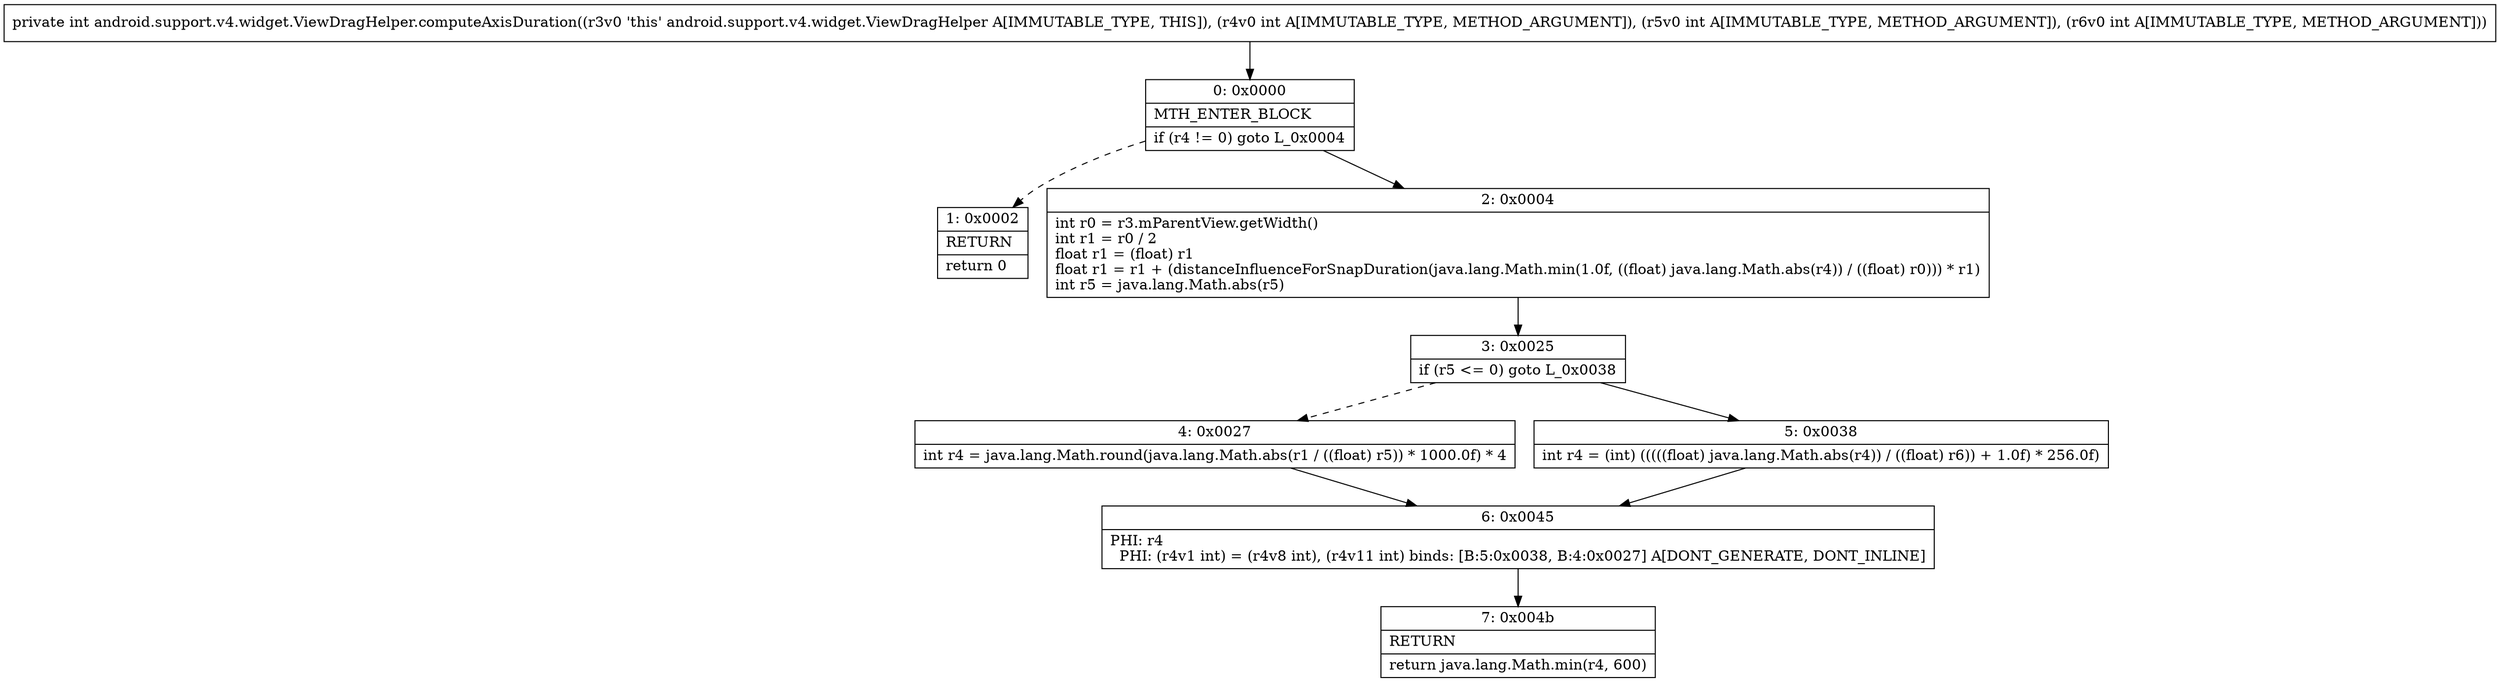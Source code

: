 digraph "CFG forandroid.support.v4.widget.ViewDragHelper.computeAxisDuration(III)I" {
Node_0 [shape=record,label="{0\:\ 0x0000|MTH_ENTER_BLOCK\l|if (r4 != 0) goto L_0x0004\l}"];
Node_1 [shape=record,label="{1\:\ 0x0002|RETURN\l|return 0\l}"];
Node_2 [shape=record,label="{2\:\ 0x0004|int r0 = r3.mParentView.getWidth()\lint r1 = r0 \/ 2\lfloat r1 = (float) r1\lfloat r1 = r1 + (distanceInfluenceForSnapDuration(java.lang.Math.min(1.0f, ((float) java.lang.Math.abs(r4)) \/ ((float) r0))) * r1)\lint r5 = java.lang.Math.abs(r5)\l}"];
Node_3 [shape=record,label="{3\:\ 0x0025|if (r5 \<= 0) goto L_0x0038\l}"];
Node_4 [shape=record,label="{4\:\ 0x0027|int r4 = java.lang.Math.round(java.lang.Math.abs(r1 \/ ((float) r5)) * 1000.0f) * 4\l}"];
Node_5 [shape=record,label="{5\:\ 0x0038|int r4 = (int) (((((float) java.lang.Math.abs(r4)) \/ ((float) r6)) + 1.0f) * 256.0f)\l}"];
Node_6 [shape=record,label="{6\:\ 0x0045|PHI: r4 \l  PHI: (r4v1 int) = (r4v8 int), (r4v11 int) binds: [B:5:0x0038, B:4:0x0027] A[DONT_GENERATE, DONT_INLINE]\l}"];
Node_7 [shape=record,label="{7\:\ 0x004b|RETURN\l|return java.lang.Math.min(r4, 600)\l}"];
MethodNode[shape=record,label="{private int android.support.v4.widget.ViewDragHelper.computeAxisDuration((r3v0 'this' android.support.v4.widget.ViewDragHelper A[IMMUTABLE_TYPE, THIS]), (r4v0 int A[IMMUTABLE_TYPE, METHOD_ARGUMENT]), (r5v0 int A[IMMUTABLE_TYPE, METHOD_ARGUMENT]), (r6v0 int A[IMMUTABLE_TYPE, METHOD_ARGUMENT])) }"];
MethodNode -> Node_0;
Node_0 -> Node_1[style=dashed];
Node_0 -> Node_2;
Node_2 -> Node_3;
Node_3 -> Node_4[style=dashed];
Node_3 -> Node_5;
Node_4 -> Node_6;
Node_5 -> Node_6;
Node_6 -> Node_7;
}

